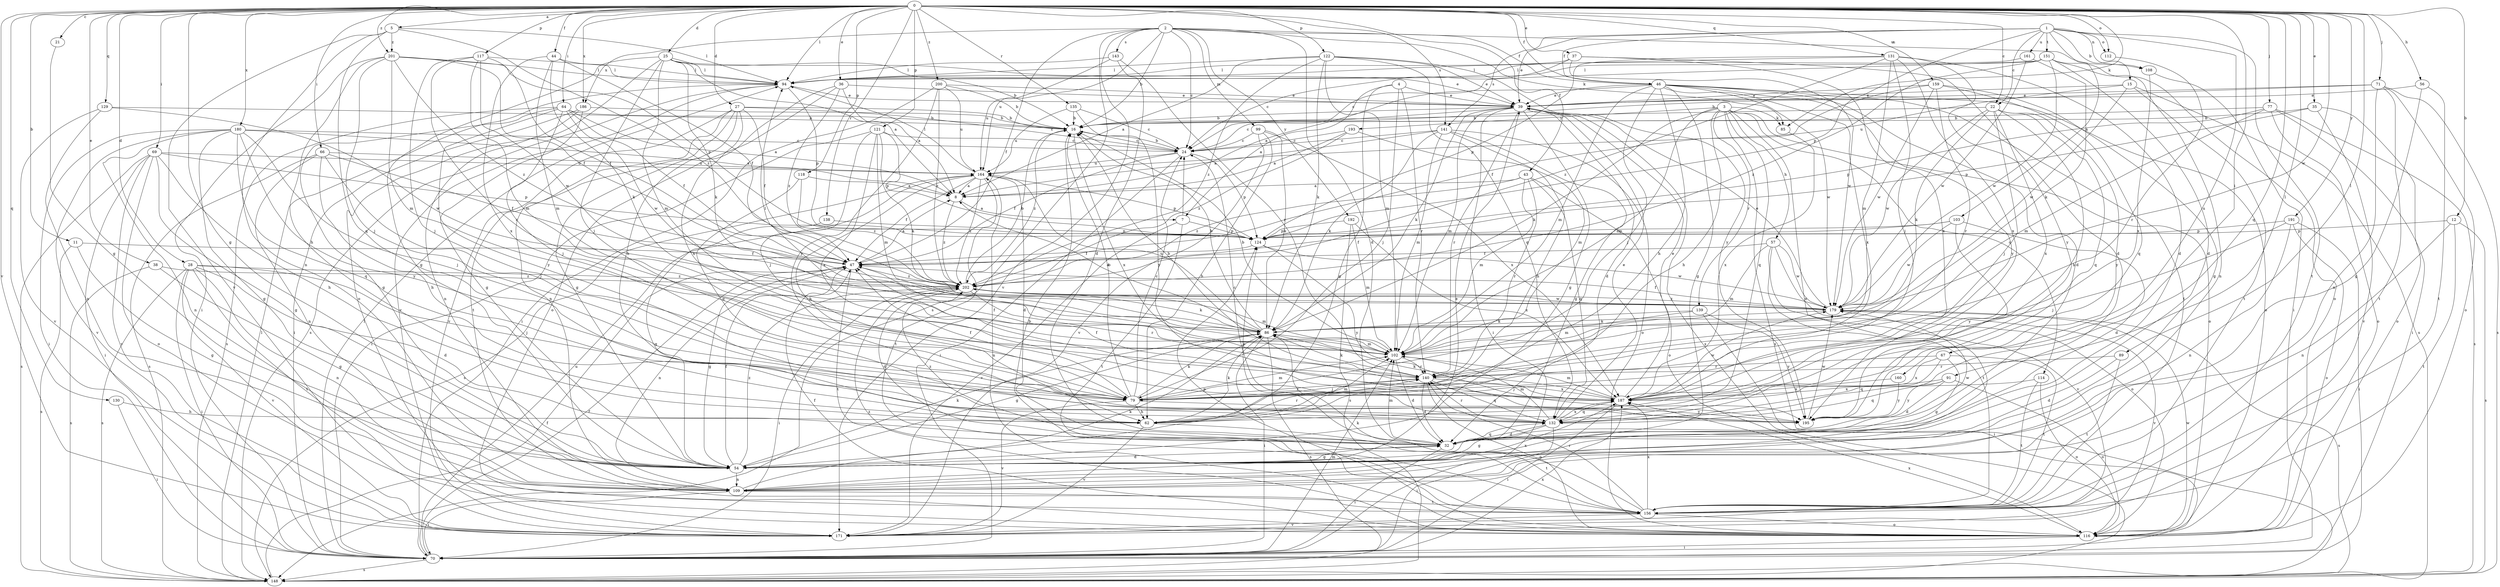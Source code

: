 strict digraph  {
0;
1;
2;
3;
4;
5;
7;
8;
11;
12;
15;
16;
21;
22;
24;
25;
27;
28;
32;
35;
36;
37;
38;
39;
43;
44;
46;
47;
54;
56;
57;
62;
64;
66;
67;
69;
70;
71;
77;
79;
85;
86;
89;
91;
94;
99;
102;
103;
108;
109;
112;
114;
116;
117;
118;
121;
122;
124;
129;
130;
131;
132;
135;
138;
139;
140;
141;
143;
148;
151;
156;
159;
160;
161;
164;
171;
179;
180;
186;
187;
191;
192;
193;
195;
200;
201;
202;
0 -> 5  [label=a];
0 -> 11  [label=b];
0 -> 12  [label=b];
0 -> 21  [label=c];
0 -> 22  [label=c];
0 -> 25  [label=d];
0 -> 27  [label=d];
0 -> 28  [label=d];
0 -> 35  [label=e];
0 -> 36  [label=e];
0 -> 37  [label=e];
0 -> 38  [label=e];
0 -> 43  [label=f];
0 -> 44  [label=f];
0 -> 46  [label=f];
0 -> 54  [label=g];
0 -> 56  [label=h];
0 -> 64  [label=i];
0 -> 66  [label=i];
0 -> 67  [label=i];
0 -> 69  [label=i];
0 -> 71  [label=j];
0 -> 77  [label=j];
0 -> 85  [label=k];
0 -> 89  [label=l];
0 -> 91  [label=l];
0 -> 94  [label=l];
0 -> 112  [label=o];
0 -> 117  [label=p];
0 -> 118  [label=p];
0 -> 121  [label=p];
0 -> 122  [label=p];
0 -> 129  [label=q];
0 -> 130  [label=q];
0 -> 131  [label=q];
0 -> 132  [label=q];
0 -> 135  [label=r];
0 -> 138  [label=r];
0 -> 141  [label=s];
0 -> 159  [label=u];
0 -> 171  [label=v];
0 -> 179  [label=w];
0 -> 180  [label=x];
0 -> 186  [label=x];
0 -> 191  [label=y];
0 -> 200  [label=z];
0 -> 201  [label=z];
1 -> 15  [label=b];
1 -> 22  [label=c];
1 -> 39  [label=e];
1 -> 46  [label=f];
1 -> 103  [label=n];
1 -> 108  [label=n];
1 -> 112  [label=o];
1 -> 124  [label=p];
1 -> 141  [label=s];
1 -> 151  [label=t];
1 -> 156  [label=t];
1 -> 160  [label=u];
1 -> 161  [label=u];
2 -> 16  [label=b];
2 -> 24  [label=c];
2 -> 32  [label=d];
2 -> 46  [label=f];
2 -> 47  [label=f];
2 -> 85  [label=k];
2 -> 99  [label=m];
2 -> 108  [label=n];
2 -> 143  [label=s];
2 -> 148  [label=s];
2 -> 164  [label=u];
2 -> 171  [label=v];
2 -> 186  [label=x];
2 -> 192  [label=y];
3 -> 57  [label=h];
3 -> 62  [label=h];
3 -> 85  [label=k];
3 -> 86  [label=k];
3 -> 102  [label=m];
3 -> 109  [label=n];
3 -> 114  [label=o];
3 -> 116  [label=o];
3 -> 132  [label=q];
3 -> 139  [label=r];
3 -> 148  [label=s];
3 -> 193  [label=y];
4 -> 7  [label=a];
4 -> 39  [label=e];
4 -> 54  [label=g];
4 -> 79  [label=j];
4 -> 140  [label=r];
5 -> 94  [label=l];
5 -> 109  [label=n];
5 -> 132  [label=q];
5 -> 171  [label=v];
5 -> 201  [label=z];
5 -> 202  [label=z];
7 -> 24  [label=c];
7 -> 124  [label=p];
7 -> 156  [label=t];
7 -> 171  [label=v];
8 -> 7  [label=a];
8 -> 202  [label=z];
11 -> 47  [label=f];
11 -> 54  [label=g];
11 -> 148  [label=s];
12 -> 109  [label=n];
12 -> 124  [label=p];
12 -> 148  [label=s];
12 -> 156  [label=t];
15 -> 39  [label=e];
15 -> 148  [label=s];
15 -> 156  [label=t];
15 -> 164  [label=u];
15 -> 179  [label=w];
16 -> 24  [label=c];
16 -> 187  [label=x];
16 -> 202  [label=z];
21 -> 54  [label=g];
22 -> 16  [label=b];
22 -> 62  [label=h];
22 -> 79  [label=j];
22 -> 86  [label=k];
22 -> 132  [label=q];
22 -> 179  [label=w];
22 -> 187  [label=x];
22 -> 195  [label=y];
24 -> 16  [label=b];
24 -> 47  [label=f];
24 -> 70  [label=i];
24 -> 124  [label=p];
24 -> 164  [label=u];
25 -> 8  [label=a];
25 -> 16  [label=b];
25 -> 39  [label=e];
25 -> 54  [label=g];
25 -> 79  [label=j];
25 -> 86  [label=k];
25 -> 94  [label=l];
25 -> 102  [label=m];
25 -> 116  [label=o];
27 -> 16  [label=b];
27 -> 24  [label=c];
27 -> 47  [label=f];
27 -> 54  [label=g];
27 -> 109  [label=n];
27 -> 156  [label=t];
27 -> 171  [label=v];
27 -> 187  [label=x];
28 -> 32  [label=d];
28 -> 70  [label=i];
28 -> 79  [label=j];
28 -> 109  [label=n];
28 -> 148  [label=s];
28 -> 156  [label=t];
28 -> 171  [label=v];
28 -> 202  [label=z];
32 -> 54  [label=g];
32 -> 70  [label=i];
32 -> 102  [label=m];
32 -> 124  [label=p];
32 -> 132  [label=q];
32 -> 179  [label=w];
32 -> 202  [label=z];
35 -> 16  [label=b];
35 -> 116  [label=o];
35 -> 124  [label=p];
35 -> 171  [label=v];
36 -> 8  [label=a];
36 -> 39  [label=e];
36 -> 62  [label=h];
36 -> 116  [label=o];
36 -> 202  [label=z];
37 -> 24  [label=c];
37 -> 32  [label=d];
37 -> 94  [label=l];
37 -> 179  [label=w];
37 -> 187  [label=x];
38 -> 54  [label=g];
38 -> 148  [label=s];
38 -> 202  [label=z];
39 -> 16  [label=b];
39 -> 24  [label=c];
39 -> 32  [label=d];
39 -> 54  [label=g];
39 -> 70  [label=i];
39 -> 86  [label=k];
39 -> 102  [label=m];
39 -> 140  [label=r];
39 -> 148  [label=s];
43 -> 8  [label=a];
43 -> 102  [label=m];
43 -> 116  [label=o];
43 -> 132  [label=q];
43 -> 140  [label=r];
43 -> 202  [label=z];
44 -> 47  [label=f];
44 -> 86  [label=k];
44 -> 94  [label=l];
44 -> 102  [label=m];
44 -> 187  [label=x];
46 -> 8  [label=a];
46 -> 32  [label=d];
46 -> 39  [label=e];
46 -> 54  [label=g];
46 -> 62  [label=h];
46 -> 79  [label=j];
46 -> 102  [label=m];
46 -> 116  [label=o];
46 -> 156  [label=t];
46 -> 179  [label=w];
46 -> 187  [label=x];
46 -> 195  [label=y];
47 -> 8  [label=a];
47 -> 54  [label=g];
47 -> 109  [label=n];
47 -> 156  [label=t];
47 -> 202  [label=z];
54 -> 32  [label=d];
54 -> 47  [label=f];
54 -> 86  [label=k];
54 -> 109  [label=n];
54 -> 202  [label=z];
56 -> 39  [label=e];
56 -> 54  [label=g];
56 -> 156  [label=t];
57 -> 47  [label=f];
57 -> 102  [label=m];
57 -> 116  [label=o];
57 -> 156  [label=t];
57 -> 171  [label=v];
57 -> 179  [label=w];
62 -> 86  [label=k];
62 -> 102  [label=m];
62 -> 140  [label=r];
62 -> 156  [label=t];
62 -> 171  [label=v];
64 -> 8  [label=a];
64 -> 16  [label=b];
64 -> 47  [label=f];
64 -> 54  [label=g];
64 -> 79  [label=j];
64 -> 148  [label=s];
64 -> 179  [label=w];
64 -> 195  [label=y];
66 -> 47  [label=f];
66 -> 62  [label=h];
66 -> 79  [label=j];
66 -> 109  [label=n];
66 -> 148  [label=s];
66 -> 164  [label=u];
67 -> 54  [label=g];
67 -> 132  [label=q];
67 -> 140  [label=r];
67 -> 156  [label=t];
67 -> 187  [label=x];
69 -> 54  [label=g];
69 -> 62  [label=h];
69 -> 70  [label=i];
69 -> 116  [label=o];
69 -> 124  [label=p];
69 -> 148  [label=s];
69 -> 164  [label=u];
69 -> 171  [label=v];
70 -> 47  [label=f];
70 -> 94  [label=l];
70 -> 102  [label=m];
70 -> 148  [label=s];
70 -> 164  [label=u];
70 -> 187  [label=x];
71 -> 16  [label=b];
71 -> 39  [label=e];
71 -> 109  [label=n];
71 -> 116  [label=o];
71 -> 148  [label=s];
71 -> 156  [label=t];
77 -> 16  [label=b];
77 -> 70  [label=i];
77 -> 102  [label=m];
77 -> 116  [label=o];
77 -> 124  [label=p];
77 -> 148  [label=s];
79 -> 16  [label=b];
79 -> 24  [label=c];
79 -> 47  [label=f];
79 -> 62  [label=h];
79 -> 86  [label=k];
79 -> 102  [label=m];
79 -> 140  [label=r];
79 -> 171  [label=v];
79 -> 195  [label=y];
85 -> 187  [label=x];
86 -> 8  [label=a];
86 -> 16  [label=b];
86 -> 54  [label=g];
86 -> 70  [label=i];
86 -> 94  [label=l];
86 -> 102  [label=m];
86 -> 148  [label=s];
86 -> 164  [label=u];
89 -> 32  [label=d];
89 -> 140  [label=r];
89 -> 156  [label=t];
91 -> 32  [label=d];
91 -> 116  [label=o];
91 -> 132  [label=q];
91 -> 187  [label=x];
91 -> 195  [label=y];
94 -> 39  [label=e];
94 -> 124  [label=p];
94 -> 148  [label=s];
94 -> 171  [label=v];
99 -> 24  [label=c];
99 -> 62  [label=h];
99 -> 86  [label=k];
99 -> 171  [label=v];
99 -> 187  [label=x];
102 -> 16  [label=b];
102 -> 32  [label=d];
102 -> 47  [label=f];
102 -> 140  [label=r];
103 -> 32  [label=d];
103 -> 47  [label=f];
103 -> 124  [label=p];
103 -> 179  [label=w];
103 -> 195  [label=y];
108 -> 70  [label=i];
108 -> 187  [label=x];
109 -> 39  [label=e];
109 -> 70  [label=i];
109 -> 86  [label=k];
109 -> 156  [label=t];
109 -> 187  [label=x];
112 -> 140  [label=r];
114 -> 79  [label=j];
114 -> 116  [label=o];
114 -> 156  [label=t];
116 -> 47  [label=f];
116 -> 70  [label=i];
116 -> 124  [label=p];
116 -> 164  [label=u];
116 -> 179  [label=w];
116 -> 187  [label=x];
116 -> 202  [label=z];
117 -> 47  [label=f];
117 -> 79  [label=j];
117 -> 94  [label=l];
117 -> 102  [label=m];
117 -> 140  [label=r];
117 -> 179  [label=w];
118 -> 8  [label=a];
118 -> 132  [label=q];
118 -> 202  [label=z];
121 -> 24  [label=c];
121 -> 70  [label=i];
121 -> 79  [label=j];
121 -> 86  [label=k];
121 -> 102  [label=m];
121 -> 124  [label=p];
121 -> 187  [label=x];
122 -> 8  [label=a];
122 -> 39  [label=e];
122 -> 86  [label=k];
122 -> 94  [label=l];
122 -> 102  [label=m];
122 -> 132  [label=q];
122 -> 195  [label=y];
122 -> 202  [label=z];
124 -> 47  [label=f];
124 -> 179  [label=w];
124 -> 195  [label=y];
129 -> 16  [label=b];
129 -> 109  [label=n];
129 -> 171  [label=v];
129 -> 179  [label=w];
130 -> 62  [label=h];
130 -> 70  [label=i];
131 -> 32  [label=d];
131 -> 79  [label=j];
131 -> 94  [label=l];
131 -> 102  [label=m];
131 -> 124  [label=p];
131 -> 187  [label=x];
131 -> 195  [label=y];
131 -> 202  [label=z];
132 -> 24  [label=c];
132 -> 32  [label=d];
132 -> 39  [label=e];
132 -> 54  [label=g];
132 -> 70  [label=i];
132 -> 102  [label=m];
132 -> 140  [label=r];
132 -> 187  [label=x];
135 -> 16  [label=b];
135 -> 24  [label=c];
135 -> 164  [label=u];
135 -> 195  [label=y];
138 -> 54  [label=g];
138 -> 124  [label=p];
139 -> 70  [label=i];
139 -> 86  [label=k];
139 -> 102  [label=m];
139 -> 195  [label=y];
140 -> 16  [label=b];
140 -> 32  [label=d];
140 -> 79  [label=j];
140 -> 86  [label=k];
140 -> 116  [label=o];
140 -> 132  [label=q];
140 -> 187  [label=x];
141 -> 8  [label=a];
141 -> 24  [label=c];
141 -> 54  [label=g];
141 -> 62  [label=h];
141 -> 86  [label=k];
141 -> 102  [label=m];
141 -> 116  [label=o];
143 -> 32  [label=d];
143 -> 94  [label=l];
143 -> 140  [label=r];
143 -> 164  [label=u];
148 -> 47  [label=f];
148 -> 94  [label=l];
151 -> 24  [label=c];
151 -> 32  [label=d];
151 -> 94  [label=l];
151 -> 109  [label=n];
151 -> 116  [label=o];
151 -> 179  [label=w];
151 -> 202  [label=z];
156 -> 16  [label=b];
156 -> 86  [label=k];
156 -> 116  [label=o];
156 -> 140  [label=r];
156 -> 171  [label=v];
156 -> 187  [label=x];
159 -> 39  [label=e];
159 -> 47  [label=f];
159 -> 54  [label=g];
159 -> 132  [label=q];
159 -> 140  [label=r];
159 -> 179  [label=w];
160 -> 187  [label=x];
160 -> 195  [label=y];
161 -> 86  [label=k];
161 -> 94  [label=l];
161 -> 179  [label=w];
164 -> 8  [label=a];
164 -> 32  [label=d];
164 -> 47  [label=f];
164 -> 62  [label=h];
164 -> 94  [label=l];
164 -> 124  [label=p];
164 -> 148  [label=s];
164 -> 156  [label=t];
164 -> 202  [label=z];
179 -> 39  [label=e];
179 -> 47  [label=f];
179 -> 86  [label=k];
179 -> 148  [label=s];
179 -> 171  [label=v];
179 -> 202  [label=z];
180 -> 8  [label=a];
180 -> 24  [label=c];
180 -> 54  [label=g];
180 -> 70  [label=i];
180 -> 79  [label=j];
180 -> 109  [label=n];
180 -> 132  [label=q];
180 -> 171  [label=v];
180 -> 195  [label=y];
186 -> 16  [label=b];
186 -> 54  [label=g];
186 -> 70  [label=i];
186 -> 109  [label=n];
187 -> 39  [label=e];
187 -> 47  [label=f];
187 -> 70  [label=i];
187 -> 86  [label=k];
187 -> 102  [label=m];
187 -> 132  [label=q];
187 -> 179  [label=w];
191 -> 70  [label=i];
191 -> 79  [label=j];
191 -> 109  [label=n];
191 -> 116  [label=o];
191 -> 124  [label=p];
192 -> 102  [label=m];
192 -> 124  [label=p];
192 -> 148  [label=s];
192 -> 187  [label=x];
193 -> 8  [label=a];
193 -> 24  [label=c];
193 -> 102  [label=m];
193 -> 202  [label=z];
195 -> 179  [label=w];
200 -> 16  [label=b];
200 -> 39  [label=e];
200 -> 70  [label=i];
200 -> 164  [label=u];
200 -> 195  [label=y];
200 -> 202  [label=z];
201 -> 47  [label=f];
201 -> 62  [label=h];
201 -> 70  [label=i];
201 -> 79  [label=j];
201 -> 94  [label=l];
201 -> 102  [label=m];
201 -> 124  [label=p];
201 -> 202  [label=z];
202 -> 16  [label=b];
202 -> 32  [label=d];
202 -> 70  [label=i];
202 -> 86  [label=k];
202 -> 102  [label=m];
202 -> 140  [label=r];
202 -> 179  [label=w];
}
